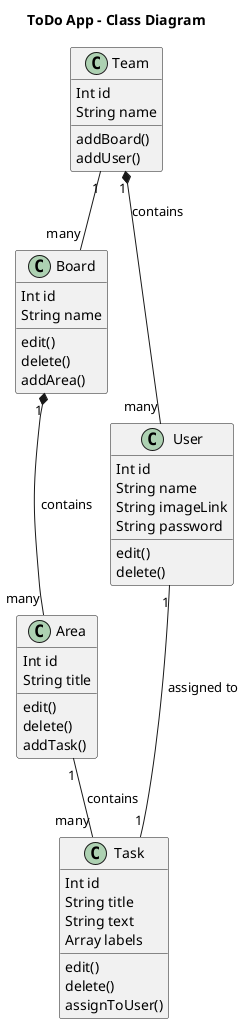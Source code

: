 @startuml

title ToDo App - Class Diagram


class Board {
  Int id
  String name
  edit()
  delete()
  addArea()
}

class Area {
  Int id
  String title
  edit()
  delete()
  addTask()
}

class Task {
  Int id
  String title
  String text
  Array labels
  edit()
  delete()
  assignToUser()
}

class Team {
  Int id
  String name
  addBoard()
  addUser()
}

class User {
  Int id
  String name
  String imageLink
  String password
  edit()
  delete()
}


Board "1" *-- "many" Area : contains
Area "1" -- "many" Task : contains
Team "1" -- "many" Board
Team "1" *-- "many" User : contains
User "1" -- "1" Task : assigned to

@enduml